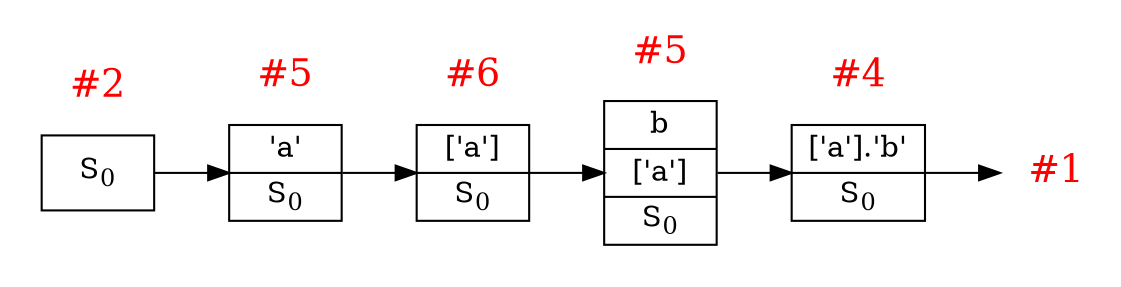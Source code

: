 digraph G {
nodesep = 0.5;
rankdir = LR;
node [shape=record];

node0[label = <S<sub>0</sub>> ];
node1[label = <'a'|S<sub>0</sub>> , toplabel="1"];
node2[label = <['a']|S<sub>0</sub>> , toplabel="1"];
node3[label = <b|['a']|S<sub>0</sub>> , toplabel="1"];
node4[label = <['a'].'b'|S<sub>0</sub>> , toplabel="1"];
node5[shape=none label = <<FONT color="red" POINT-SIZE="18">#1</FONT>> , toplabel="1"];

subgraph cluster_0 {
    style=filled;
    color=white;
    node [style=filled,color=white];
    node0;
    label = <<FONT color="red" POINT-SIZE="18">#2</FONT>>;
}

subgraph cluster_1 {
    style=filled;
    color=white;
    node [style=filled,color=white];
    node1;
    label = <<FONT color="red" POINT-SIZE="18">#5</FONT>>;
}

subgraph cluster_2 {
    style=filled;
    color=white;
    node [style=filled,color=white];
    node2;
    label = <<FONT color="red" POINT-SIZE="18">#6</FONT>>;
}

subgraph cluster_3 {
    style=filled;
    color=white;
    node [style=filled,color=white];
    node3;
    label = <<FONT color="red" POINT-SIZE="18">#5</FONT>>;
}

subgraph cluster_4 {
    style=filled;
    color=white;
    node [style=filled,color=white];
    node4;
    label = <<FONT color="red" POINT-SIZE="18">#4</FONT>>;
}

node0->node1->node2->node3->node4->node5;}

